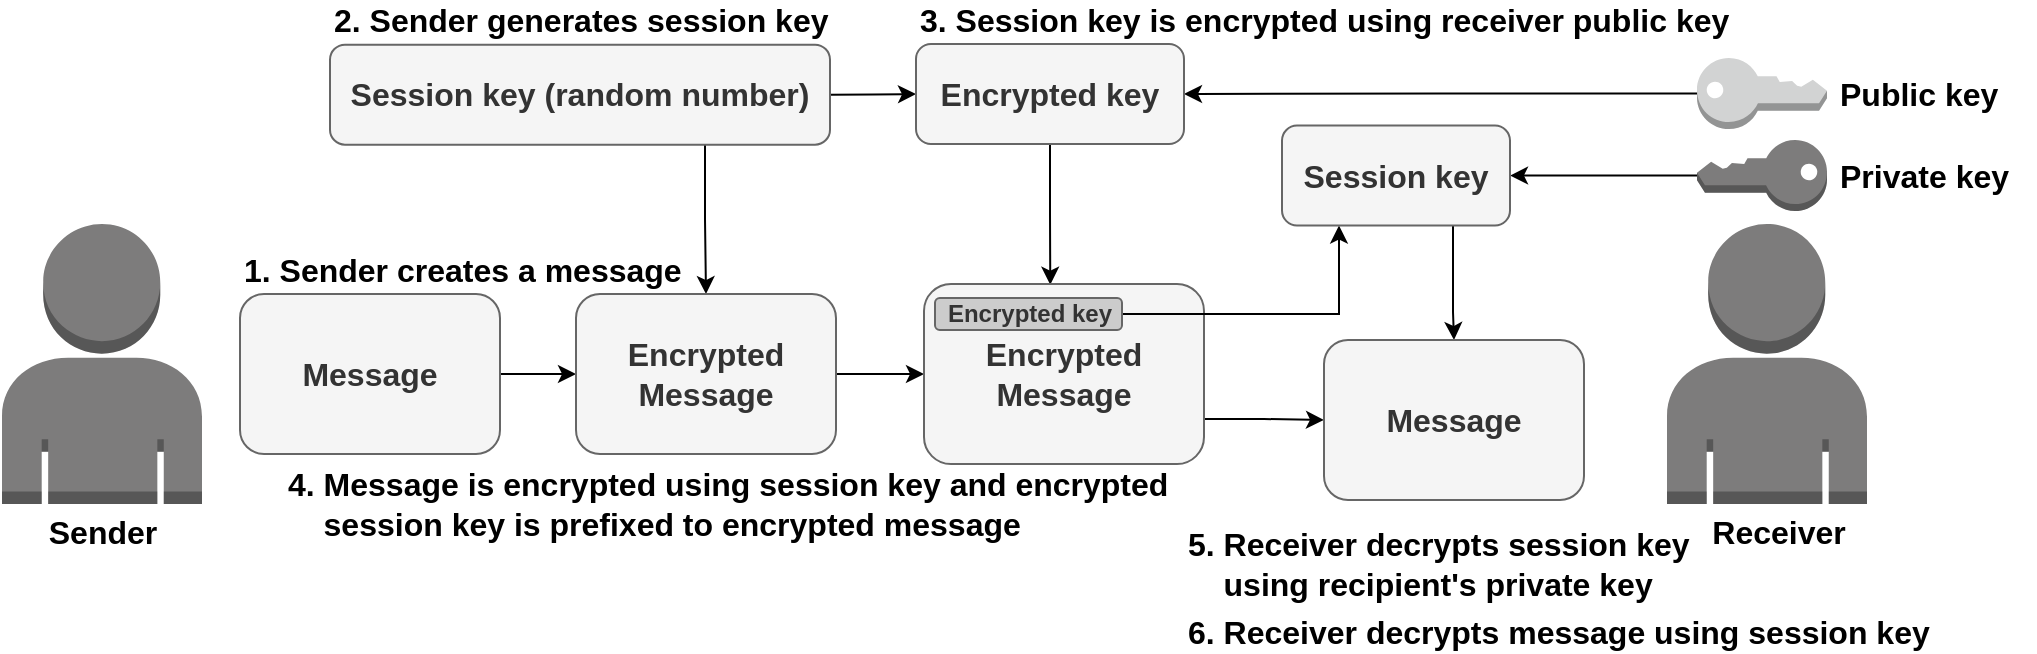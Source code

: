 <mxfile version="12.4.7" type="device"><diagram id="tUWvRJOU_WtrNTEaQdhY" name="Page-1"><mxGraphModel dx="1187" dy="619" grid="1" gridSize="10" guides="1" tooltips="1" connect="1" arrows="1" fold="1" page="1" pageScale="1" pageWidth="1169" pageHeight="827" math="0" shadow="0"><root><mxCell id="0"/><mxCell id="1" parent="0"/><mxCell id="sCGxmIzwHpby1qTB9AMo-19" value="Sender" style="text;html=1;align=center;verticalAlign=middle;resizable=0;points=[];;autosize=1;fontSize=16;fontStyle=1" parent="1" vertex="1"><mxGeometry x="125" y="374" width="70" height="20" as="geometry"/></mxCell><mxCell id="sCGxmIzwHpby1qTB9AMo-4" value="" style="outlineConnect=0;dashed=0;verticalLabelPosition=bottom;verticalAlign=top;align=center;html=1;shape=mxgraph.aws3.user;fillColor=#7D7C7C;gradientColor=none;aspect=fixed;" parent="1" vertex="1"><mxGeometry x="110" y="230" width="100" height="140" as="geometry"/></mxCell><mxCell id="TA3YIyAarYAZDmsDWuBm-1" value="Receiver" style="text;html=1;align=center;verticalAlign=middle;resizable=0;points=[];;autosize=1;fontSize=16;fontStyle=1" vertex="1" parent="1"><mxGeometry x="957.5" y="374" width="80" height="20" as="geometry"/></mxCell><mxCell id="TA3YIyAarYAZDmsDWuBm-2" value="" style="outlineConnect=0;dashed=0;verticalLabelPosition=bottom;verticalAlign=top;align=center;html=1;shape=mxgraph.aws3.user;fillColor=#7D7C7C;gradientColor=none;aspect=fixed;" vertex="1" parent="1"><mxGeometry x="942.5" y="230" width="100" height="140" as="geometry"/></mxCell><mxCell id="TA3YIyAarYAZDmsDWuBm-28" style="edgeStyle=orthogonalEdgeStyle;rounded=0;orthogonalLoop=1;jettySize=auto;html=1;exitX=0;exitY=0.5;exitDx=0;exitDy=0;exitPerimeter=0;fontSize=14;entryX=1;entryY=0.5;entryDx=0;entryDy=0;" edge="1" parent="1" source="TA3YIyAarYAZDmsDWuBm-12" target="TA3YIyAarYAZDmsDWuBm-30"><mxGeometry relative="1" as="geometry"><mxPoint x="710" y="148" as="targetPoint"/></mxGeometry></mxCell><mxCell id="TA3YIyAarYAZDmsDWuBm-12" value="" style="outlineConnect=0;dashed=0;verticalLabelPosition=bottom;verticalAlign=top;align=center;html=1;shape=mxgraph.aws3.add_on;fillColor=#D2D3D3;gradientColor=none;aspect=fixed;" vertex="1" parent="1"><mxGeometry x="957.5" y="147" width="65" height="35.53" as="geometry"/></mxCell><mxCell id="TA3YIyAarYAZDmsDWuBm-48" style="edgeStyle=orthogonalEdgeStyle;rounded=0;orthogonalLoop=1;jettySize=auto;html=1;exitX=1;exitY=0.5;exitDx=0;exitDy=0;exitPerimeter=0;entryX=1;entryY=0.5;entryDx=0;entryDy=0;fontSize=14;" edge="1" parent="1" source="TA3YIyAarYAZDmsDWuBm-13" target="TA3YIyAarYAZDmsDWuBm-47"><mxGeometry relative="1" as="geometry"/></mxCell><mxCell id="TA3YIyAarYAZDmsDWuBm-13" value="" style="outlineConnect=0;dashed=0;verticalLabelPosition=bottom;verticalAlign=top;align=center;html=1;shape=mxgraph.aws3.add_on;fillColor=#7D7C7C;gradientColor=none;aspect=fixed;direction=east;flipV=0;flipH=1;" vertex="1" parent="1"><mxGeometry x="957.5" y="188" width="65" height="35.53" as="geometry"/></mxCell><mxCell id="TA3YIyAarYAZDmsDWuBm-14" value="&lt;font style=&quot;font-size: 16px&quot;&gt;Private key&lt;/font&gt;" style="text;html=1;align=left;verticalAlign=middle;resizable=0;points=[];autosize=1;fontStyle=1" vertex="1" parent="1"><mxGeometry x="1026.5" y="195.77" width="100" height="20" as="geometry"/></mxCell><mxCell id="TA3YIyAarYAZDmsDWuBm-15" value="&lt;font style=&quot;font-size: 16px&quot;&gt;Public key&lt;/font&gt;" style="text;html=1;align=left;verticalAlign=middle;resizable=0;points=[];autosize=1;fontStyle=1" vertex="1" parent="1"><mxGeometry x="1026.5" y="154.76" width="90" height="20" as="geometry"/></mxCell><mxCell id="TA3YIyAarYAZDmsDWuBm-52" style="edgeStyle=orthogonalEdgeStyle;rounded=0;orthogonalLoop=1;jettySize=auto;html=1;entryX=0;entryY=0.5;entryDx=0;entryDy=0;fontSize=14;" edge="1" parent="1" source="TA3YIyAarYAZDmsDWuBm-19" target="TA3YIyAarYAZDmsDWuBm-24"><mxGeometry relative="1" as="geometry"/></mxCell><mxCell id="TA3YIyAarYAZDmsDWuBm-19" value="Message" style="rounded=1;whiteSpace=wrap;html=1;fillColor=#f5f5f5;align=center;strokeColor=#666666;fontColor=#333333;fontSize=16;fontStyle=1" vertex="1" parent="1"><mxGeometry x="229" y="265" width="130" height="80" as="geometry"/></mxCell><mxCell id="TA3YIyAarYAZDmsDWuBm-57" style="edgeStyle=orthogonalEdgeStyle;rounded=0;orthogonalLoop=1;jettySize=auto;html=1;exitX=1;exitY=0.5;exitDx=0;exitDy=0;entryX=0;entryY=0.5;entryDx=0;entryDy=0;fontSize=14;" edge="1" parent="1" source="TA3YIyAarYAZDmsDWuBm-21" target="TA3YIyAarYAZDmsDWuBm-30"><mxGeometry relative="1" as="geometry"/></mxCell><mxCell id="TA3YIyAarYAZDmsDWuBm-58" style="edgeStyle=orthogonalEdgeStyle;rounded=0;orthogonalLoop=1;jettySize=auto;html=1;exitX=0.75;exitY=1;exitDx=0;exitDy=0;entryX=0.5;entryY=0;entryDx=0;entryDy=0;fontSize=14;" edge="1" parent="1" source="TA3YIyAarYAZDmsDWuBm-21" target="TA3YIyAarYAZDmsDWuBm-24"><mxGeometry relative="1" as="geometry"/></mxCell><mxCell id="TA3YIyAarYAZDmsDWuBm-21" value="Session key (random number)" style="rounded=1;whiteSpace=wrap;html=1;fillColor=#f5f5f5;align=center;strokeColor=#666666;fontColor=#333333;fontSize=16;fontStyle=1" vertex="1" parent="1"><mxGeometry x="274" y="140.32" width="250" height="50" as="geometry"/></mxCell><mxCell id="TA3YIyAarYAZDmsDWuBm-42" style="edgeStyle=orthogonalEdgeStyle;rounded=0;orthogonalLoop=1;jettySize=auto;html=1;exitX=1;exitY=0.5;exitDx=0;exitDy=0;entryX=0;entryY=0.5;entryDx=0;entryDy=0;fontSize=14;" edge="1" parent="1" source="TA3YIyAarYAZDmsDWuBm-24" target="TA3YIyAarYAZDmsDWuBm-40"><mxGeometry relative="1" as="geometry"/></mxCell><mxCell id="TA3YIyAarYAZDmsDWuBm-24" value="Encrypted Message" style="rounded=1;whiteSpace=wrap;html=1;fillColor=#f5f5f5;align=center;strokeColor=#666666;fontColor=#333333;fontSize=16;fontStyle=1" vertex="1" parent="1"><mxGeometry x="397" y="265" width="130" height="80" as="geometry"/></mxCell><mxCell id="TA3YIyAarYAZDmsDWuBm-39" style="edgeStyle=orthogonalEdgeStyle;rounded=0;orthogonalLoop=1;jettySize=auto;html=1;exitX=0.5;exitY=1;exitDx=0;exitDy=0;fontSize=14;entryX=0.451;entryY=0.004;entryDx=0;entryDy=0;entryPerimeter=0;" edge="1" parent="1" source="TA3YIyAarYAZDmsDWuBm-30" target="TA3YIyAarYAZDmsDWuBm-40"><mxGeometry relative="1" as="geometry"><mxPoint x="634" y="250" as="targetPoint"/></mxGeometry></mxCell><mxCell id="TA3YIyAarYAZDmsDWuBm-30" value="Encrypted key" style="rounded=1;whiteSpace=wrap;html=1;fillColor=#f5f5f5;align=center;strokeColor=#666666;fontColor=#333333;fontSize=16;fontStyle=1" vertex="1" parent="1"><mxGeometry x="567" y="140" width="134" height="50" as="geometry"/></mxCell><mxCell id="TA3YIyAarYAZDmsDWuBm-35" value="&lt;font style=&quot;font-size: 16px;&quot;&gt;3. Session key is encrypted using receiver public key&lt;/font&gt;" style="text;html=1;align=left;verticalAlign=middle;resizable=0;points=[];autosize=1;fontSize=16;fontStyle=1" vertex="1" parent="1"><mxGeometry x="567" y="118.0" width="420" height="20" as="geometry"/></mxCell><mxCell id="TA3YIyAarYAZDmsDWuBm-37" value="&lt;font style=&quot;font-size: 16px;&quot;&gt;4. Message is encrypted using session key and encrypted&lt;br style=&quot;font-size: 16px;&quot;&gt;&amp;nbsp; &amp;nbsp; session key is prefixed to encrypted message&lt;br style=&quot;font-size: 16px;&quot;&gt;&lt;/font&gt;" style="text;html=1;align=left;verticalAlign=middle;resizable=0;points=[];autosize=1;fontSize=16;fontStyle=1" vertex="1" parent="1"><mxGeometry x="251" y="350" width="460" height="40" as="geometry"/></mxCell><mxCell id="TA3YIyAarYAZDmsDWuBm-56" style="edgeStyle=orthogonalEdgeStyle;rounded=0;orthogonalLoop=1;jettySize=auto;html=1;exitX=1;exitY=0.75;exitDx=0;exitDy=0;entryX=0;entryY=0.5;entryDx=0;entryDy=0;fontSize=14;" edge="1" parent="1" source="TA3YIyAarYAZDmsDWuBm-40" target="TA3YIyAarYAZDmsDWuBm-53"><mxGeometry relative="1" as="geometry"/></mxCell><mxCell id="TA3YIyAarYAZDmsDWuBm-40" value="Encrypted Message" style="rounded=1;whiteSpace=wrap;html=1;fillColor=#f5f5f5;align=center;strokeColor=#666666;fontColor=#333333;fontSize=16;fontStyle=1" vertex="1" parent="1"><mxGeometry x="571" y="260" width="140" height="90" as="geometry"/></mxCell><mxCell id="TA3YIyAarYAZDmsDWuBm-49" style="edgeStyle=orthogonalEdgeStyle;rounded=0;orthogonalLoop=1;jettySize=auto;html=1;exitX=1;exitY=0.5;exitDx=0;exitDy=0;entryX=0.25;entryY=1;entryDx=0;entryDy=0;fontSize=14;" edge="1" parent="1" source="TA3YIyAarYAZDmsDWuBm-31" target="TA3YIyAarYAZDmsDWuBm-47"><mxGeometry relative="1" as="geometry"><Array as="points"><mxPoint x="779" y="275"/></Array></mxGeometry></mxCell><mxCell id="TA3YIyAarYAZDmsDWuBm-31" value="Encrypted key" style="rounded=1;whiteSpace=wrap;html=1;fillColor=#CCCCCC;align=center;strokeColor=#666666;fontSize=12;fontStyle=1;fontColor=#333333;" vertex="1" parent="1"><mxGeometry x="576.5" y="267" width="93.5" height="16" as="geometry"/></mxCell><mxCell id="TA3YIyAarYAZDmsDWuBm-50" style="edgeStyle=orthogonalEdgeStyle;rounded=0;orthogonalLoop=1;jettySize=auto;html=1;exitX=0.75;exitY=1;exitDx=0;exitDy=0;fontSize=14;entryX=0.5;entryY=0;entryDx=0;entryDy=0;" edge="1" parent="1" source="TA3YIyAarYAZDmsDWuBm-47" target="TA3YIyAarYAZDmsDWuBm-53"><mxGeometry relative="1" as="geometry"><mxPoint x="836" y="270" as="targetPoint"/><Array as="points"><mxPoint x="836" y="274"/></Array></mxGeometry></mxCell><mxCell id="TA3YIyAarYAZDmsDWuBm-47" value="Session key" style="rounded=1;whiteSpace=wrap;html=1;fillColor=#f5f5f5;align=center;strokeColor=#666666;fontColor=#333333;fontSize=16;fontStyle=1" vertex="1" parent="1"><mxGeometry x="750" y="180.77" width="114" height="50" as="geometry"/></mxCell><mxCell id="TA3YIyAarYAZDmsDWuBm-53" value="Message" style="rounded=1;whiteSpace=wrap;html=1;fillColor=#f5f5f5;align=center;strokeColor=#666666;fontColor=#333333;fontSize=16;fontStyle=1" vertex="1" parent="1"><mxGeometry x="771" y="288" width="130" height="80" as="geometry"/></mxCell><mxCell id="TA3YIyAarYAZDmsDWuBm-59" value="6. Receiver decrypts message using session key" style="text;html=1;align=left;verticalAlign=middle;resizable=0;points=[];autosize=1;fontSize=16;fontStyle=1" vertex="1" parent="1"><mxGeometry x="701" y="424" width="390" height="20" as="geometry"/></mxCell><mxCell id="TA3YIyAarYAZDmsDWuBm-60" value="5. Receiver decrypts session key&lt;br style=&quot;font-size: 16px;&quot;&gt;&amp;nbsp; &amp;nbsp; using recipient's private key" style="text;html=1;align=left;verticalAlign=middle;resizable=0;points=[];autosize=1;fontSize=16;fontStyle=1" vertex="1" parent="1"><mxGeometry x="701" y="380" width="270" height="40" as="geometry"/></mxCell><mxCell id="TA3YIyAarYAZDmsDWuBm-62" value="&lt;font style=&quot;font-size: 16px;&quot;&gt;1. Sender creates a message&lt;/font&gt;" style="text;html=1;align=left;verticalAlign=middle;resizable=0;points=[];autosize=1;fontSize=16;fontStyle=1" vertex="1" parent="1"><mxGeometry x="229" y="243.0" width="230" height="20" as="geometry"/></mxCell><mxCell id="TA3YIyAarYAZDmsDWuBm-64" value="&lt;font style=&quot;font-size: 16px;&quot;&gt;2. Sender generates session key&lt;/font&gt;" style="text;html=1;align=left;verticalAlign=middle;resizable=0;points=[];autosize=1;fontSize=16;fontStyle=1" vertex="1" parent="1"><mxGeometry x="274" y="118.0" width="260" height="20" as="geometry"/></mxCell></root></mxGraphModel></diagram></mxfile>